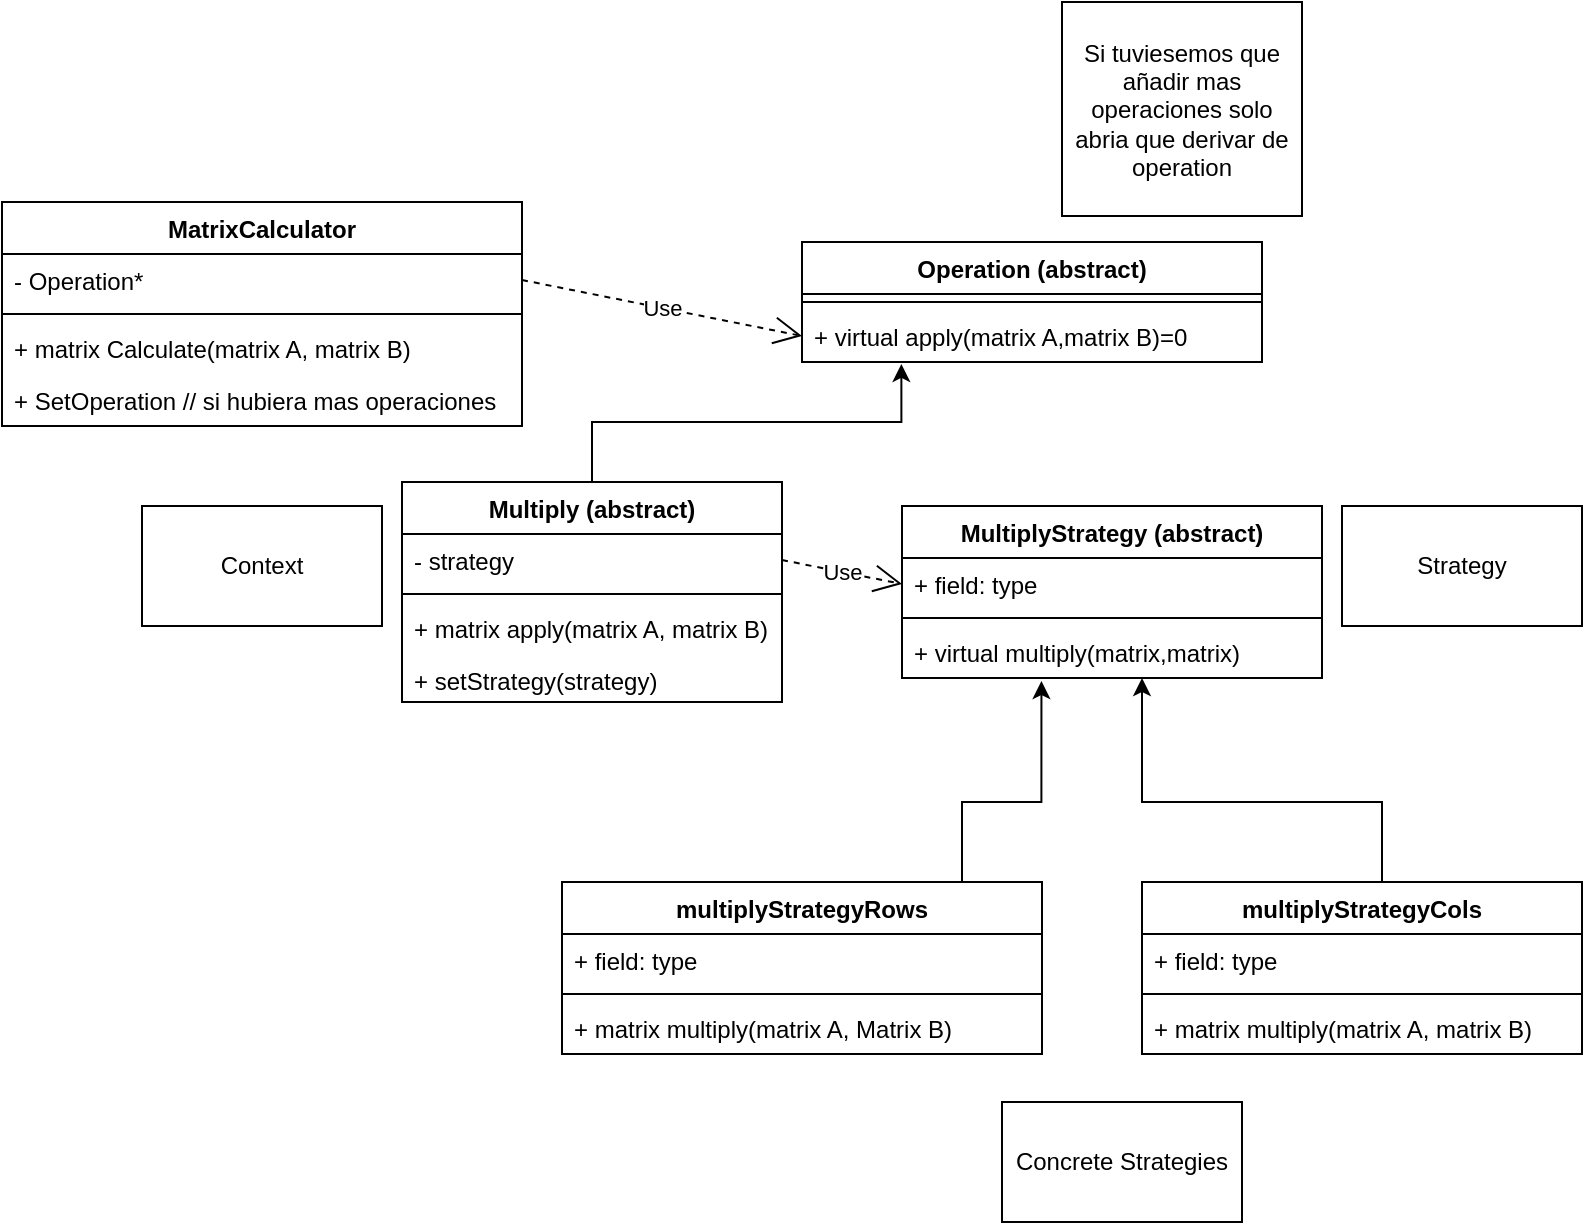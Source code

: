 <mxfile version="14.4.2" type="device"><diagram id="IPEsOHSxy6IZABAFyJuV" name="Page-1"><mxGraphModel dx="2249" dy="762" grid="1" gridSize="10" guides="1" tooltips="1" connect="1" arrows="1" fold="1" page="1" pageScale="1" pageWidth="827" pageHeight="1169" math="0" shadow="0"><root><mxCell id="0"/><mxCell id="1" parent="0"/><mxCell id="qFaRY76maIzTw6xWKFp--1" value="MatrixCalculator" style="swimlane;fontStyle=1;align=center;verticalAlign=top;childLayout=stackLayout;horizontal=1;startSize=26;horizontalStack=0;resizeParent=1;resizeParentMax=0;resizeLast=0;collapsible=1;marginBottom=0;" parent="1" vertex="1"><mxGeometry x="-160" y="220" width="260" height="112" as="geometry"/></mxCell><mxCell id="qFaRY76maIzTw6xWKFp--2" value="- Operation*" style="text;strokeColor=none;fillColor=none;align=left;verticalAlign=top;spacingLeft=4;spacingRight=4;overflow=hidden;rotatable=0;points=[[0,0.5],[1,0.5]];portConstraint=eastwest;" parent="qFaRY76maIzTw6xWKFp--1" vertex="1"><mxGeometry y="26" width="260" height="26" as="geometry"/></mxCell><mxCell id="qFaRY76maIzTw6xWKFp--3" value="" style="line;strokeWidth=1;fillColor=none;align=left;verticalAlign=middle;spacingTop=-1;spacingLeft=3;spacingRight=3;rotatable=0;labelPosition=right;points=[];portConstraint=eastwest;" parent="qFaRY76maIzTw6xWKFp--1" vertex="1"><mxGeometry y="52" width="260" height="8" as="geometry"/></mxCell><mxCell id="qFaRY76maIzTw6xWKFp--4" value="+ matrix Calculate(matrix A, matrix B)" style="text;strokeColor=none;fillColor=none;align=left;verticalAlign=top;spacingLeft=4;spacingRight=4;overflow=hidden;rotatable=0;points=[[0,0.5],[1,0.5]];portConstraint=eastwest;" parent="qFaRY76maIzTw6xWKFp--1" vertex="1"><mxGeometry y="60" width="260" height="26" as="geometry"/></mxCell><mxCell id="qFaRY76maIzTw6xWKFp--41" value="+ SetOperation // si hubiera mas operaciones" style="text;strokeColor=none;fillColor=none;align=left;verticalAlign=top;spacingLeft=4;spacingRight=4;overflow=hidden;rotatable=0;points=[[0,0.5],[1,0.5]];portConstraint=eastwest;" parent="qFaRY76maIzTw6xWKFp--1" vertex="1"><mxGeometry y="86" width="260" height="26" as="geometry"/></mxCell><mxCell id="qFaRY76maIzTw6xWKFp--5" value="Operation (abstract)" style="swimlane;fontStyle=1;align=center;verticalAlign=top;childLayout=stackLayout;horizontal=1;startSize=26;horizontalStack=0;resizeParent=1;resizeParentMax=0;resizeLast=0;collapsible=1;marginBottom=0;" parent="1" vertex="1"><mxGeometry x="240" y="240" width="230" height="60" as="geometry"/></mxCell><mxCell id="qFaRY76maIzTw6xWKFp--7" value="" style="line;strokeWidth=1;fillColor=none;align=left;verticalAlign=middle;spacingTop=-1;spacingLeft=3;spacingRight=3;rotatable=0;labelPosition=right;points=[];portConstraint=eastwest;" parent="qFaRY76maIzTw6xWKFp--5" vertex="1"><mxGeometry y="26" width="230" height="8" as="geometry"/></mxCell><mxCell id="qFaRY76maIzTw6xWKFp--8" value="+ virtual apply(matrix A,matrix B)=0" style="text;strokeColor=none;fillColor=none;align=left;verticalAlign=top;spacingLeft=4;spacingRight=4;overflow=hidden;rotatable=0;points=[[0,0.5],[1,0.5]];portConstraint=eastwest;" parent="qFaRY76maIzTw6xWKFp--5" vertex="1"><mxGeometry y="34" width="230" height="26" as="geometry"/></mxCell><mxCell id="qFaRY76maIzTw6xWKFp--16" style="edgeStyle=orthogonalEdgeStyle;rounded=0;orthogonalLoop=1;jettySize=auto;html=1;exitX=0.5;exitY=0;exitDx=0;exitDy=0;entryX=0.216;entryY=1.038;entryDx=0;entryDy=0;entryPerimeter=0;" parent="1" source="qFaRY76maIzTw6xWKFp--12" target="qFaRY76maIzTw6xWKFp--8" edge="1"><mxGeometry relative="1" as="geometry"/></mxCell><mxCell id="qFaRY76maIzTw6xWKFp--12" value="Multiply (abstract)" style="swimlane;fontStyle=1;align=center;verticalAlign=top;childLayout=stackLayout;horizontal=1;startSize=26;horizontalStack=0;resizeParent=1;resizeParentMax=0;resizeLast=0;collapsible=1;marginBottom=0;" parent="1" vertex="1"><mxGeometry x="40" y="360" width="190" height="110" as="geometry"/></mxCell><mxCell id="qFaRY76maIzTw6xWKFp--27" value="- strategy" style="text;strokeColor=none;fillColor=none;align=left;verticalAlign=top;spacingLeft=4;spacingRight=4;overflow=hidden;rotatable=0;points=[[0,0.5],[1,0.5]];portConstraint=eastwest;" parent="qFaRY76maIzTw6xWKFp--12" vertex="1"><mxGeometry y="26" width="190" height="26" as="geometry"/></mxCell><mxCell id="qFaRY76maIzTw6xWKFp--14" value="" style="line;strokeWidth=1;fillColor=none;align=left;verticalAlign=middle;spacingTop=-1;spacingLeft=3;spacingRight=3;rotatable=0;labelPosition=right;points=[];portConstraint=eastwest;" parent="qFaRY76maIzTw6xWKFp--12" vertex="1"><mxGeometry y="52" width="190" height="8" as="geometry"/></mxCell><mxCell id="qFaRY76maIzTw6xWKFp--15" value="+ matrix apply(matrix A, matrix B)" style="text;strokeColor=none;fillColor=none;align=left;verticalAlign=top;spacingLeft=4;spacingRight=4;overflow=hidden;rotatable=0;points=[[0,0.5],[1,0.5]];portConstraint=eastwest;" parent="qFaRY76maIzTw6xWKFp--12" vertex="1"><mxGeometry y="60" width="190" height="26" as="geometry"/></mxCell><mxCell id="qFaRY76maIzTw6xWKFp--28" value="+ setStrategy(strategy)" style="text;strokeColor=none;fillColor=none;align=left;verticalAlign=top;spacingLeft=4;spacingRight=4;overflow=hidden;rotatable=0;points=[[0,0.5],[1,0.5]];portConstraint=eastwest;" parent="qFaRY76maIzTw6xWKFp--12" vertex="1"><mxGeometry y="86" width="190" height="24" as="geometry"/></mxCell><mxCell id="qFaRY76maIzTw6xWKFp--34" style="edgeStyle=orthogonalEdgeStyle;rounded=0;orthogonalLoop=1;jettySize=auto;html=1;exitX=0.5;exitY=0;exitDx=0;exitDy=0;entryX=0.332;entryY=1.058;entryDx=0;entryDy=0;entryPerimeter=0;" parent="1" source="qFaRY76maIzTw6xWKFp--17" target="qFaRY76maIzTw6xWKFp--32" edge="1"><mxGeometry relative="1" as="geometry"><Array as="points"><mxPoint x="320" y="520"/><mxPoint x="360" y="520"/></Array></mxGeometry></mxCell><mxCell id="qFaRY76maIzTw6xWKFp--17" value="multiplyStrategyRows" style="swimlane;fontStyle=1;align=center;verticalAlign=top;childLayout=stackLayout;horizontal=1;startSize=26;horizontalStack=0;resizeParent=1;resizeParentMax=0;resizeLast=0;collapsible=1;marginBottom=0;" parent="1" vertex="1"><mxGeometry x="120" y="560" width="240" height="86" as="geometry"/></mxCell><mxCell id="qFaRY76maIzTw6xWKFp--18" value="+ field: type" style="text;strokeColor=none;fillColor=none;align=left;verticalAlign=top;spacingLeft=4;spacingRight=4;overflow=hidden;rotatable=0;points=[[0,0.5],[1,0.5]];portConstraint=eastwest;" parent="qFaRY76maIzTw6xWKFp--17" vertex="1"><mxGeometry y="26" width="240" height="26" as="geometry"/></mxCell><mxCell id="qFaRY76maIzTw6xWKFp--19" value="" style="line;strokeWidth=1;fillColor=none;align=left;verticalAlign=middle;spacingTop=-1;spacingLeft=3;spacingRight=3;rotatable=0;labelPosition=right;points=[];portConstraint=eastwest;" parent="qFaRY76maIzTw6xWKFp--17" vertex="1"><mxGeometry y="52" width="240" height="8" as="geometry"/></mxCell><mxCell id="qFaRY76maIzTw6xWKFp--20" value="+ matrix multiply(matrix A, Matrix B)" style="text;strokeColor=none;fillColor=none;align=left;verticalAlign=top;spacingLeft=4;spacingRight=4;overflow=hidden;rotatable=0;points=[[0,0.5],[1,0.5]];portConstraint=eastwest;" parent="qFaRY76maIzTw6xWKFp--17" vertex="1"><mxGeometry y="60" width="240" height="26" as="geometry"/></mxCell><mxCell id="qFaRY76maIzTw6xWKFp--33" style="edgeStyle=orthogonalEdgeStyle;rounded=0;orthogonalLoop=1;jettySize=auto;html=1;exitX=0.5;exitY=0;exitDx=0;exitDy=0;" parent="1" source="qFaRY76maIzTw6xWKFp--21" target="qFaRY76maIzTw6xWKFp--32" edge="1"><mxGeometry relative="1" as="geometry"><Array as="points"><mxPoint x="530" y="520"/><mxPoint x="410" y="520"/></Array></mxGeometry></mxCell><mxCell id="qFaRY76maIzTw6xWKFp--21" value="multiplyStrategyCols" style="swimlane;fontStyle=1;align=center;verticalAlign=top;childLayout=stackLayout;horizontal=1;startSize=26;horizontalStack=0;resizeParent=1;resizeParentMax=0;resizeLast=0;collapsible=1;marginBottom=0;" parent="1" vertex="1"><mxGeometry x="410" y="560" width="220" height="86" as="geometry"/></mxCell><mxCell id="qFaRY76maIzTw6xWKFp--22" value="+ field: type" style="text;strokeColor=none;fillColor=none;align=left;verticalAlign=top;spacingLeft=4;spacingRight=4;overflow=hidden;rotatable=0;points=[[0,0.5],[1,0.5]];portConstraint=eastwest;" parent="qFaRY76maIzTw6xWKFp--21" vertex="1"><mxGeometry y="26" width="220" height="26" as="geometry"/></mxCell><mxCell id="qFaRY76maIzTw6xWKFp--23" value="" style="line;strokeWidth=1;fillColor=none;align=left;verticalAlign=middle;spacingTop=-1;spacingLeft=3;spacingRight=3;rotatable=0;labelPosition=right;points=[];portConstraint=eastwest;" parent="qFaRY76maIzTw6xWKFp--21" vertex="1"><mxGeometry y="52" width="220" height="8" as="geometry"/></mxCell><mxCell id="qFaRY76maIzTw6xWKFp--24" value="+ matrix multiply(matrix A, matrix B)" style="text;strokeColor=none;fillColor=none;align=left;verticalAlign=top;spacingLeft=4;spacingRight=4;overflow=hidden;rotatable=0;points=[[0,0.5],[1,0.5]];portConstraint=eastwest;" parent="qFaRY76maIzTw6xWKFp--21" vertex="1"><mxGeometry y="60" width="220" height="26" as="geometry"/></mxCell><mxCell id="qFaRY76maIzTw6xWKFp--29" value="MultiplyStrategy (abstract)" style="swimlane;fontStyle=1;align=center;verticalAlign=top;childLayout=stackLayout;horizontal=1;startSize=26;horizontalStack=0;resizeParent=1;resizeParentMax=0;resizeLast=0;collapsible=1;marginBottom=0;" parent="1" vertex="1"><mxGeometry x="290" y="372" width="210" height="86" as="geometry"/></mxCell><mxCell id="qFaRY76maIzTw6xWKFp--30" value="+ field: type" style="text;strokeColor=none;fillColor=none;align=left;verticalAlign=top;spacingLeft=4;spacingRight=4;overflow=hidden;rotatable=0;points=[[0,0.5],[1,0.5]];portConstraint=eastwest;" parent="qFaRY76maIzTw6xWKFp--29" vertex="1"><mxGeometry y="26" width="210" height="26" as="geometry"/></mxCell><mxCell id="qFaRY76maIzTw6xWKFp--31" value="" style="line;strokeWidth=1;fillColor=none;align=left;verticalAlign=middle;spacingTop=-1;spacingLeft=3;spacingRight=3;rotatable=0;labelPosition=right;points=[];portConstraint=eastwest;" parent="qFaRY76maIzTw6xWKFp--29" vertex="1"><mxGeometry y="52" width="210" height="8" as="geometry"/></mxCell><mxCell id="qFaRY76maIzTw6xWKFp--32" value="+ virtual multiply(matrix,matrix)" style="text;strokeColor=none;fillColor=none;align=left;verticalAlign=top;spacingLeft=4;spacingRight=4;overflow=hidden;rotatable=0;points=[[0,0.5],[1,0.5]];portConstraint=eastwest;" parent="qFaRY76maIzTw6xWKFp--29" vertex="1"><mxGeometry y="60" width="210" height="26" as="geometry"/></mxCell><mxCell id="qFaRY76maIzTw6xWKFp--37" value="Concrete Strategies" style="rounded=0;whiteSpace=wrap;html=1;" parent="1" vertex="1"><mxGeometry x="340" y="670" width="120" height="60" as="geometry"/></mxCell><mxCell id="qFaRY76maIzTw6xWKFp--38" value="Strategy" style="rounded=0;whiteSpace=wrap;html=1;" parent="1" vertex="1"><mxGeometry x="510" y="372" width="120" height="60" as="geometry"/></mxCell><mxCell id="qFaRY76maIzTw6xWKFp--39" value="Context" style="rounded=0;whiteSpace=wrap;html=1;" parent="1" vertex="1"><mxGeometry x="-90" y="372" width="120" height="60" as="geometry"/></mxCell><mxCell id="qFaRY76maIzTw6xWKFp--40" value="Si tuviesemos que añadir mas operaciones solo abria que derivar de operation&lt;br&gt;" style="rounded=0;whiteSpace=wrap;html=1;" parent="1" vertex="1"><mxGeometry x="370" y="120" width="120" height="107" as="geometry"/></mxCell><mxCell id="TpnXYnzzWji7t6zrpk12-1" value="Use" style="endArrow=open;endSize=12;dashed=1;html=1;exitX=1;exitY=0.5;exitDx=0;exitDy=0;entryX=0;entryY=0.5;entryDx=0;entryDy=0;" edge="1" parent="1" source="qFaRY76maIzTw6xWKFp--27" target="qFaRY76maIzTw6xWKFp--30"><mxGeometry width="160" relative="1" as="geometry"><mxPoint x="240" y="490" as="sourcePoint"/><mxPoint x="400" y="490" as="targetPoint"/></mxGeometry></mxCell><mxCell id="TpnXYnzzWji7t6zrpk12-2" value="Use" style="endArrow=open;endSize=12;dashed=1;html=1;exitX=1;exitY=0.5;exitDx=0;exitDy=0;entryX=0;entryY=0.5;entryDx=0;entryDy=0;" edge="1" parent="1" source="qFaRY76maIzTw6xWKFp--2" target="qFaRY76maIzTw6xWKFp--8"><mxGeometry width="160" relative="1" as="geometry"><mxPoint x="240" y="409" as="sourcePoint"/><mxPoint x="300" y="421" as="targetPoint"/><Array as="points"/></mxGeometry></mxCell></root></mxGraphModel></diagram></mxfile>